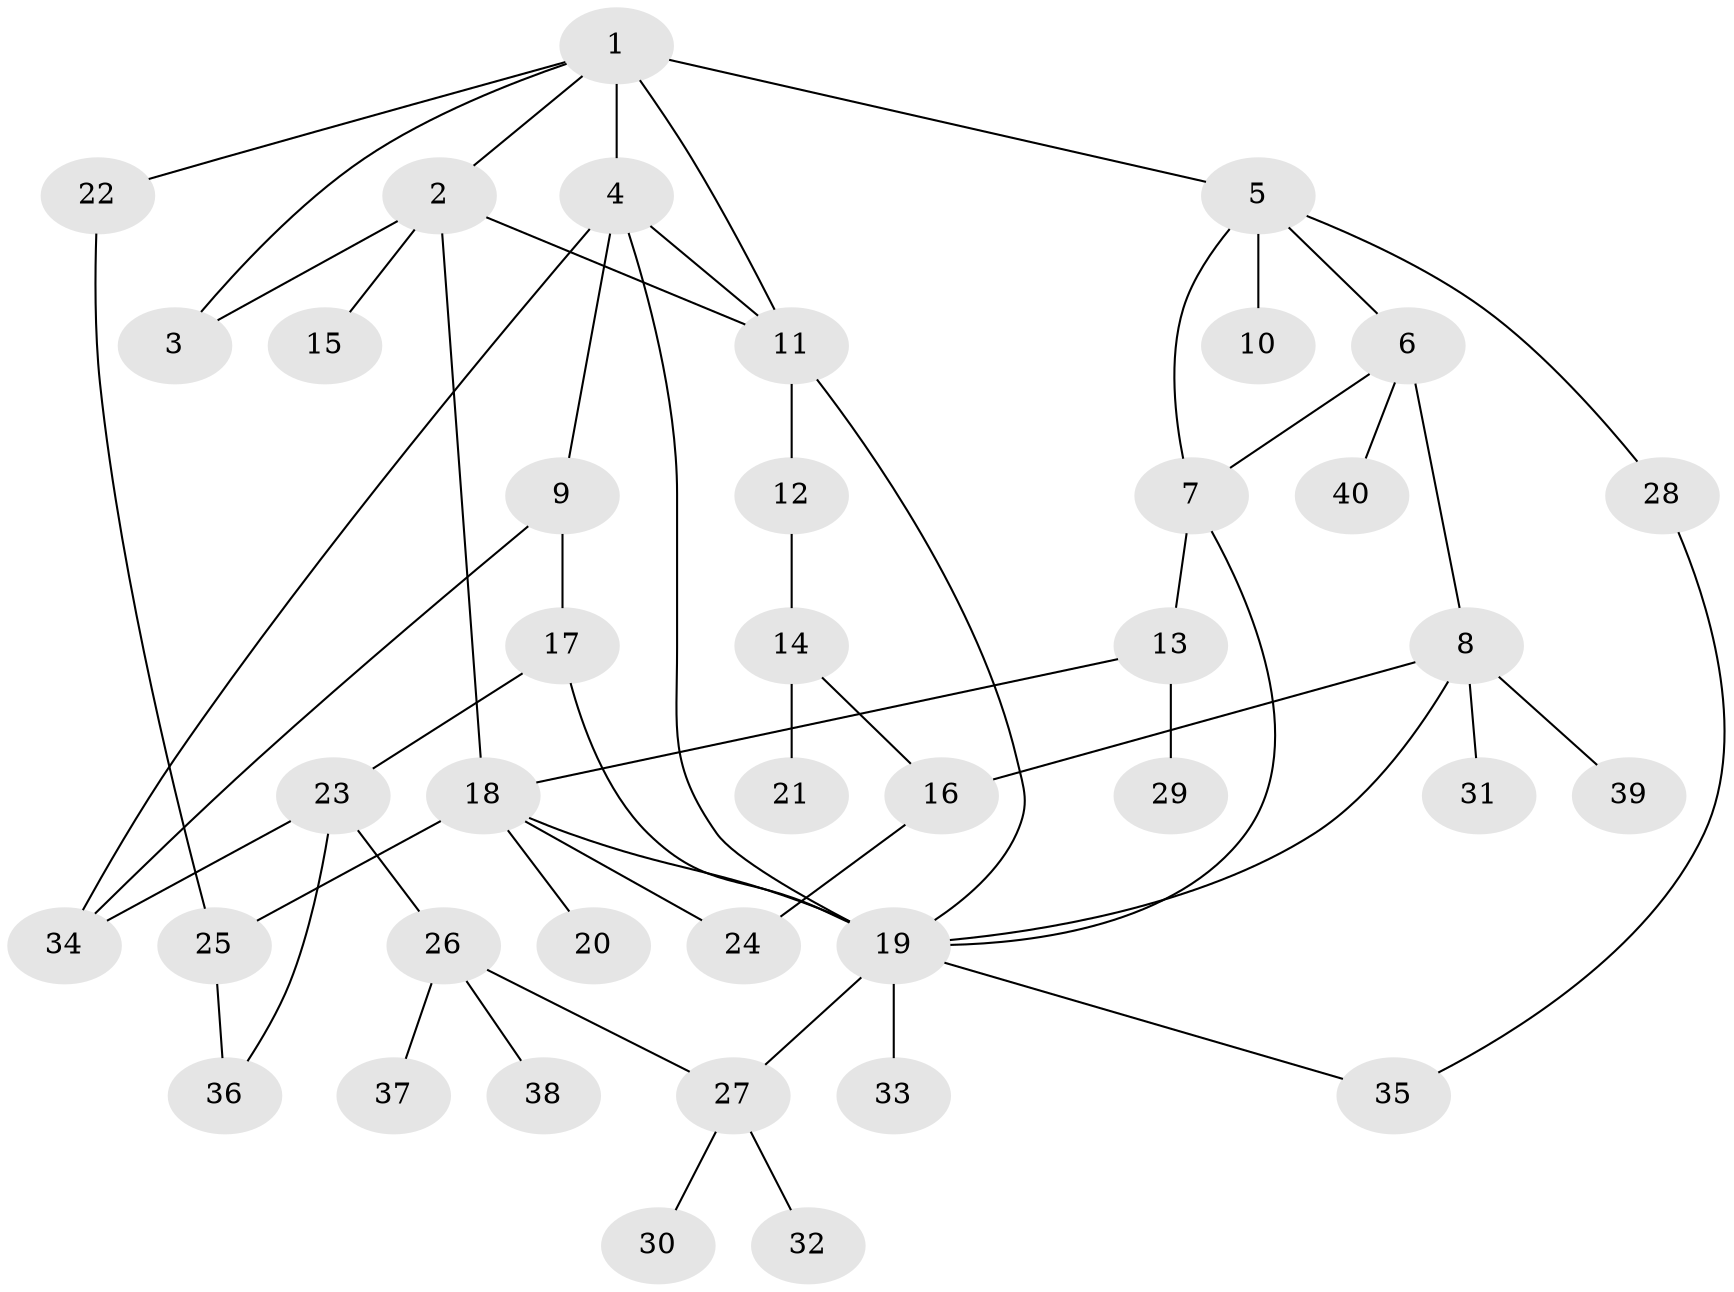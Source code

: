 // original degree distribution, {8: 0.017857142857142856, 4: 0.19642857142857142, 2: 0.26785714285714285, 5: 0.08928571428571429, 1: 0.26785714285714285, 3: 0.14285714285714285, 6: 0.017857142857142856}
// Generated by graph-tools (version 1.1) at 2025/48/03/04/25 22:48:38]
// undirected, 40 vertices, 57 edges
graph export_dot {
  node [color=gray90,style=filled];
  1;
  2;
  3;
  4;
  5;
  6;
  7;
  8;
  9;
  10;
  11;
  12;
  13;
  14;
  15;
  16;
  17;
  18;
  19;
  20;
  21;
  22;
  23;
  24;
  25;
  26;
  27;
  28;
  29;
  30;
  31;
  32;
  33;
  34;
  35;
  36;
  37;
  38;
  39;
  40;
  1 -- 2 [weight=1.0];
  1 -- 3 [weight=1.0];
  1 -- 4 [weight=1.0];
  1 -- 5 [weight=1.0];
  1 -- 11 [weight=2.0];
  1 -- 22 [weight=1.0];
  2 -- 3 [weight=1.0];
  2 -- 11 [weight=1.0];
  2 -- 15 [weight=1.0];
  2 -- 18 [weight=1.0];
  4 -- 9 [weight=1.0];
  4 -- 11 [weight=1.0];
  4 -- 19 [weight=1.0];
  4 -- 34 [weight=1.0];
  5 -- 6 [weight=1.0];
  5 -- 7 [weight=1.0];
  5 -- 10 [weight=1.0];
  5 -- 28 [weight=1.0];
  6 -- 7 [weight=1.0];
  6 -- 8 [weight=1.0];
  6 -- 40 [weight=1.0];
  7 -- 13 [weight=1.0];
  7 -- 19 [weight=1.0];
  8 -- 16 [weight=1.0];
  8 -- 19 [weight=1.0];
  8 -- 31 [weight=1.0];
  8 -- 39 [weight=1.0];
  9 -- 17 [weight=1.0];
  9 -- 34 [weight=1.0];
  11 -- 12 [weight=1.0];
  11 -- 19 [weight=1.0];
  12 -- 14 [weight=1.0];
  13 -- 18 [weight=2.0];
  13 -- 29 [weight=1.0];
  14 -- 16 [weight=1.0];
  14 -- 21 [weight=1.0];
  16 -- 24 [weight=1.0];
  17 -- 19 [weight=2.0];
  17 -- 23 [weight=1.0];
  18 -- 19 [weight=1.0];
  18 -- 20 [weight=1.0];
  18 -- 24 [weight=1.0];
  18 -- 25 [weight=1.0];
  19 -- 27 [weight=1.0];
  19 -- 33 [weight=1.0];
  19 -- 35 [weight=1.0];
  22 -- 25 [weight=1.0];
  23 -- 26 [weight=1.0];
  23 -- 34 [weight=1.0];
  23 -- 36 [weight=1.0];
  25 -- 36 [weight=1.0];
  26 -- 27 [weight=1.0];
  26 -- 37 [weight=1.0];
  26 -- 38 [weight=1.0];
  27 -- 30 [weight=1.0];
  27 -- 32 [weight=1.0];
  28 -- 35 [weight=1.0];
}
